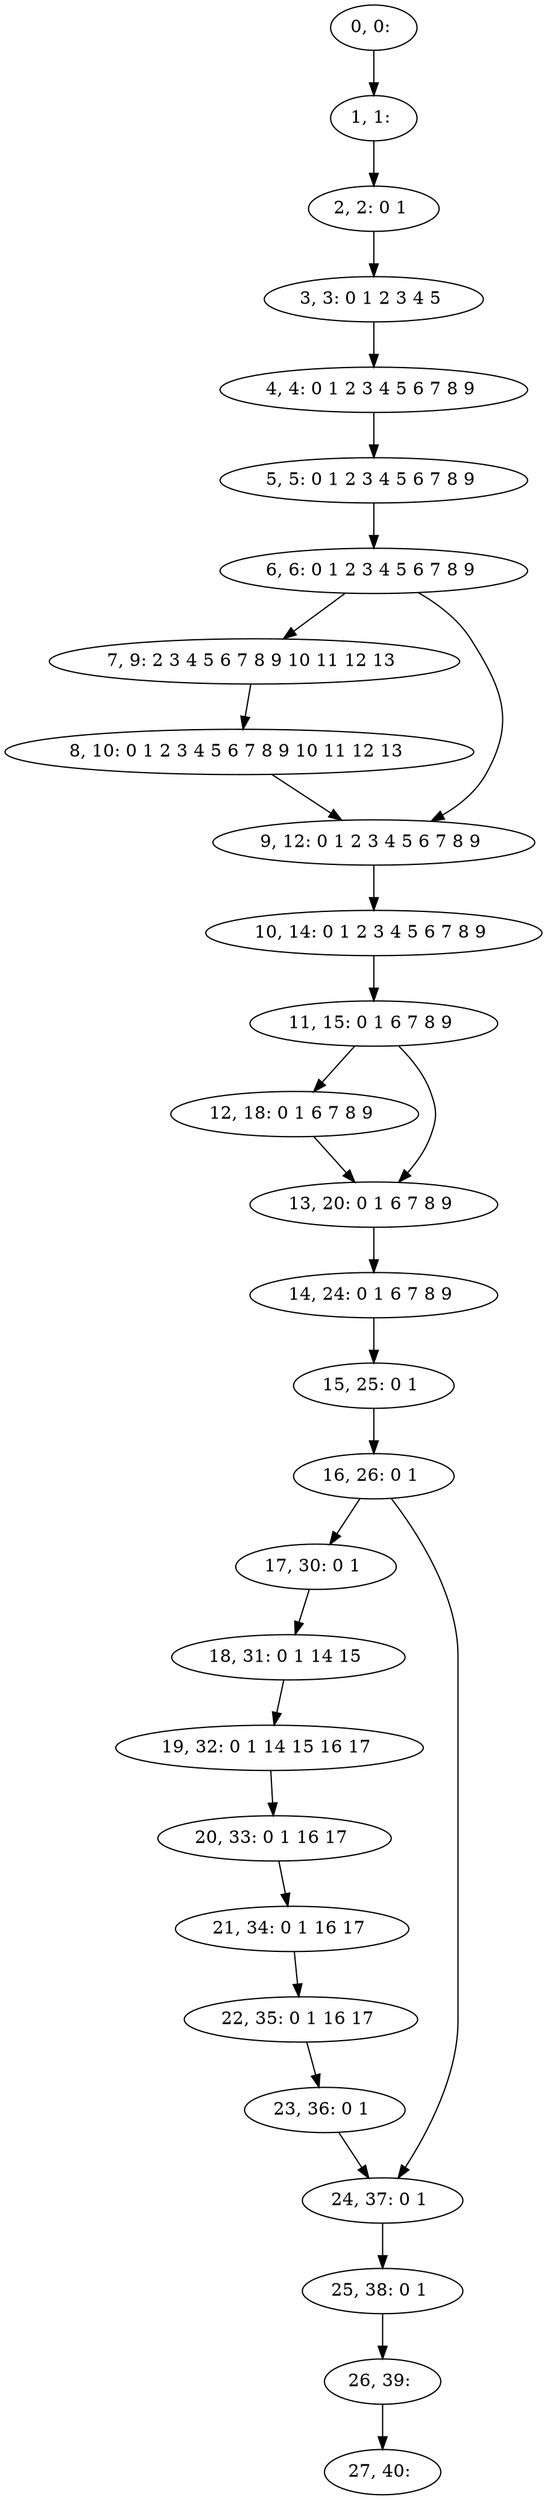 digraph G {
0[label="0, 0: "];
1[label="1, 1: "];
2[label="2, 2: 0 1 "];
3[label="3, 3: 0 1 2 3 4 5 "];
4[label="4, 4: 0 1 2 3 4 5 6 7 8 9 "];
5[label="5, 5: 0 1 2 3 4 5 6 7 8 9 "];
6[label="6, 6: 0 1 2 3 4 5 6 7 8 9 "];
7[label="7, 9: 2 3 4 5 6 7 8 9 10 11 12 13 "];
8[label="8, 10: 0 1 2 3 4 5 6 7 8 9 10 11 12 13 "];
9[label="9, 12: 0 1 2 3 4 5 6 7 8 9 "];
10[label="10, 14: 0 1 2 3 4 5 6 7 8 9 "];
11[label="11, 15: 0 1 6 7 8 9 "];
12[label="12, 18: 0 1 6 7 8 9 "];
13[label="13, 20: 0 1 6 7 8 9 "];
14[label="14, 24: 0 1 6 7 8 9 "];
15[label="15, 25: 0 1 "];
16[label="16, 26: 0 1 "];
17[label="17, 30: 0 1 "];
18[label="18, 31: 0 1 14 15 "];
19[label="19, 32: 0 1 14 15 16 17 "];
20[label="20, 33: 0 1 16 17 "];
21[label="21, 34: 0 1 16 17 "];
22[label="22, 35: 0 1 16 17 "];
23[label="23, 36: 0 1 "];
24[label="24, 37: 0 1 "];
25[label="25, 38: 0 1 "];
26[label="26, 39: "];
27[label="27, 40: "];
0->1 ;
1->2 ;
2->3 ;
3->4 ;
4->5 ;
5->6 ;
6->7 ;
6->9 ;
7->8 ;
8->9 ;
9->10 ;
10->11 ;
11->12 ;
11->13 ;
12->13 ;
13->14 ;
14->15 ;
15->16 ;
16->17 ;
16->24 ;
17->18 ;
18->19 ;
19->20 ;
20->21 ;
21->22 ;
22->23 ;
23->24 ;
24->25 ;
25->26 ;
26->27 ;
}
